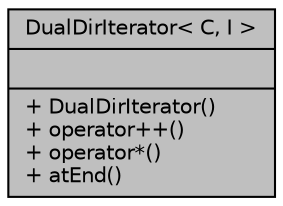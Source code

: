 digraph "DualDirIterator&lt; C, I &gt;"
{
 // LATEX_PDF_SIZE
  edge [fontname="Helvetica",fontsize="10",labelfontname="Helvetica",labelfontsize="10"];
  node [fontname="Helvetica",fontsize="10",shape=record];
  Node1 [label="{DualDirIterator\< C, I \>\n||+ DualDirIterator()\l+ operator++()\l+ operator*()\l+ atEnd()\l}",height=0.2,width=0.4,color="black", fillcolor="grey75", style="filled", fontcolor="black",tooltip="helper class representing an iterator that can iterate forwards or backwards"];
}
